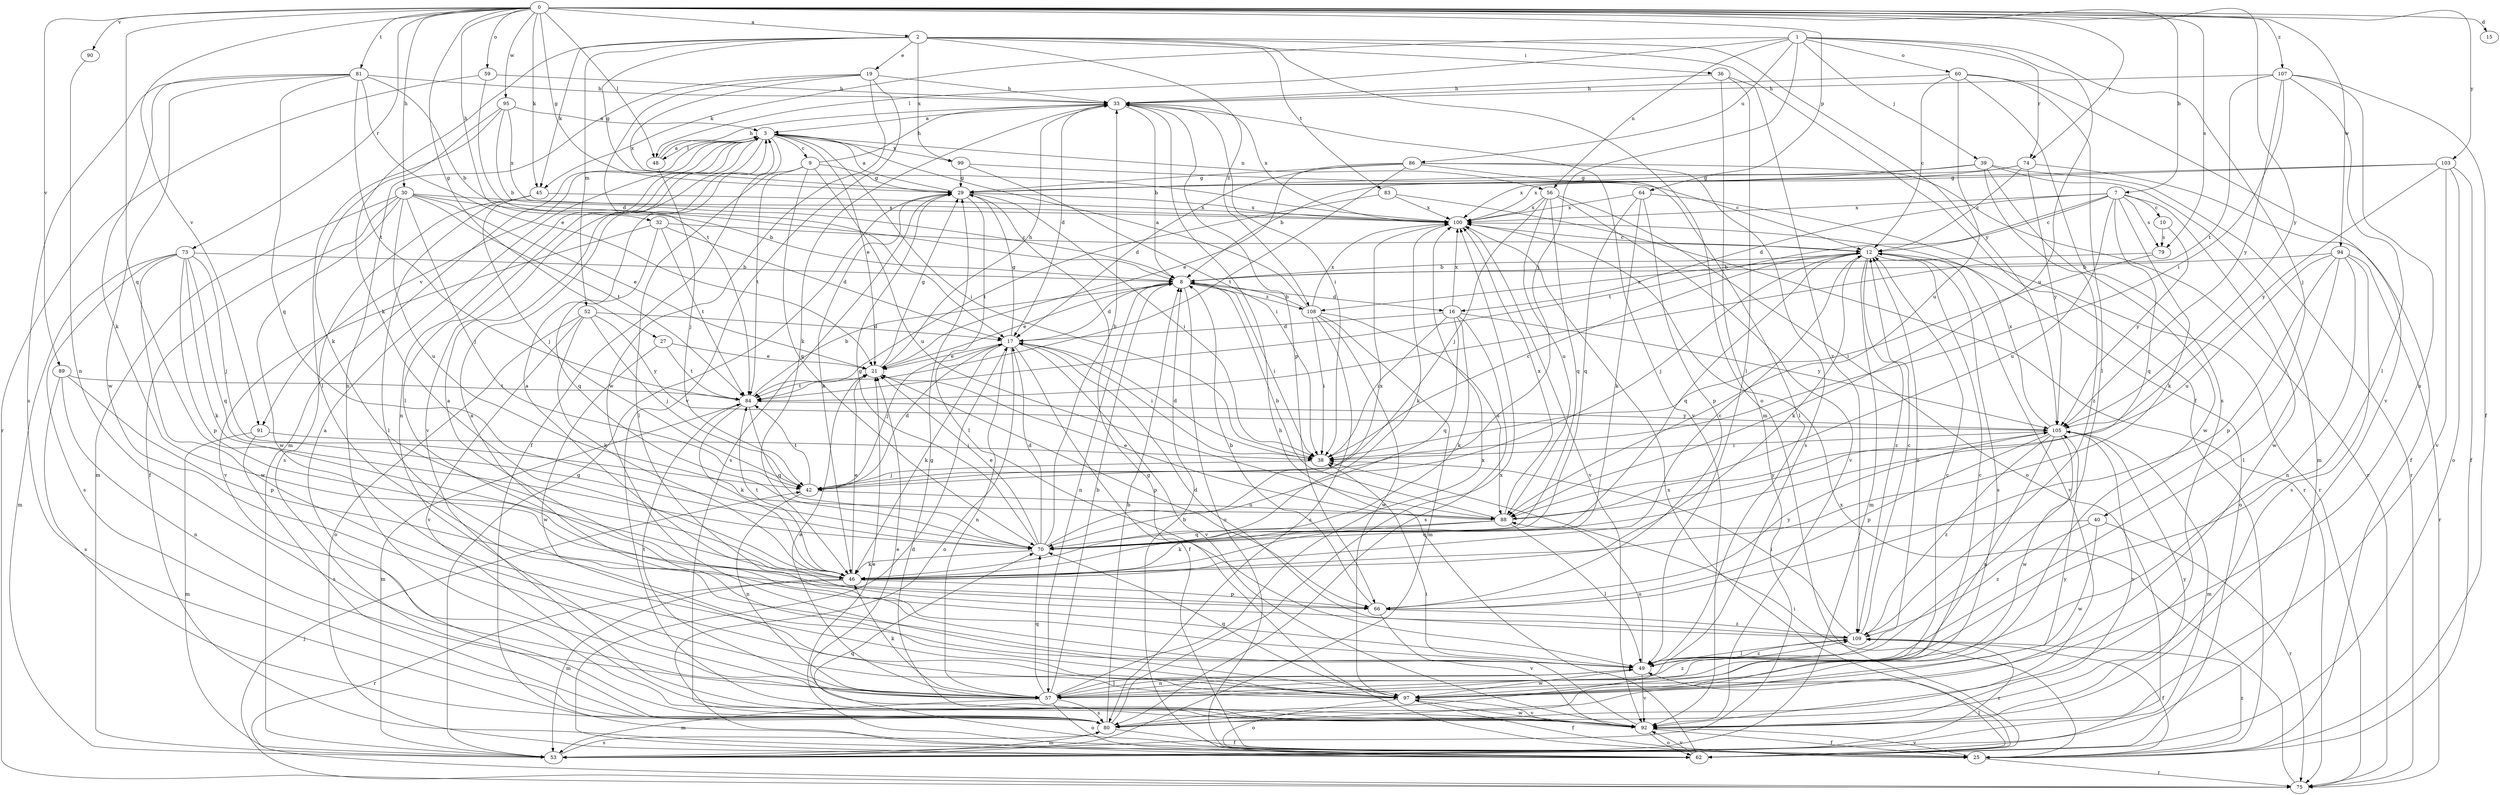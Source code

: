 strict digraph  {
0;
1;
2;
3;
7;
8;
9;
10;
12;
15;
16;
17;
19;
21;
25;
27;
29;
30;
32;
33;
36;
38;
39;
40;
42;
45;
46;
48;
49;
52;
53;
56;
57;
59;
60;
62;
64;
66;
70;
73;
74;
75;
79;
80;
81;
83;
84;
86;
88;
89;
90;
91;
92;
94;
95;
97;
99;
100;
103;
105;
107;
108;
109;
0 -> 2  [label=a];
0 -> 7  [label=b];
0 -> 15  [label=d];
0 -> 27  [label=g];
0 -> 29  [label=g];
0 -> 30  [label=h];
0 -> 32  [label=h];
0 -> 45  [label=k];
0 -> 48  [label=l];
0 -> 59  [label=o];
0 -> 64  [label=p];
0 -> 70  [label=q];
0 -> 73  [label=r];
0 -> 74  [label=r];
0 -> 79  [label=s];
0 -> 81  [label=t];
0 -> 89  [label=v];
0 -> 90  [label=v];
0 -> 91  [label=v];
0 -> 94  [label=w];
0 -> 95  [label=w];
0 -> 103  [label=y];
0 -> 105  [label=y];
0 -> 107  [label=z];
1 -> 39  [label=j];
1 -> 40  [label=j];
1 -> 42  [label=j];
1 -> 45  [label=k];
1 -> 48  [label=l];
1 -> 56  [label=n];
1 -> 60  [label=o];
1 -> 74  [label=r];
1 -> 86  [label=u];
1 -> 88  [label=u];
2 -> 19  [label=e];
2 -> 25  [label=f];
2 -> 29  [label=g];
2 -> 36  [label=i];
2 -> 45  [label=k];
2 -> 46  [label=k];
2 -> 52  [label=m];
2 -> 62  [label=o];
2 -> 83  [label=t];
2 -> 99  [label=x];
2 -> 105  [label=y];
2 -> 108  [label=z];
3 -> 9  [label=c];
3 -> 21  [label=e];
3 -> 25  [label=f];
3 -> 38  [label=i];
3 -> 48  [label=l];
3 -> 49  [label=l];
3 -> 53  [label=m];
3 -> 56  [label=n];
3 -> 57  [label=n];
3 -> 91  [label=v];
3 -> 92  [label=v];
3 -> 99  [label=x];
7 -> 10  [label=c];
7 -> 12  [label=c];
7 -> 16  [label=d];
7 -> 46  [label=k];
7 -> 70  [label=q];
7 -> 79  [label=s];
7 -> 84  [label=t];
7 -> 88  [label=u];
7 -> 97  [label=w];
7 -> 100  [label=x];
8 -> 16  [label=d];
8 -> 17  [label=d];
8 -> 21  [label=e];
8 -> 38  [label=i];
8 -> 57  [label=n];
8 -> 62  [label=o];
8 -> 108  [label=z];
9 -> 29  [label=g];
9 -> 33  [label=h];
9 -> 49  [label=l];
9 -> 70  [label=q];
9 -> 84  [label=t];
9 -> 88  [label=u];
10 -> 79  [label=s];
10 -> 105  [label=y];
12 -> 8  [label=b];
12 -> 42  [label=j];
12 -> 46  [label=k];
12 -> 53  [label=m];
12 -> 62  [label=o];
12 -> 70  [label=q];
12 -> 80  [label=s];
12 -> 92  [label=v];
12 -> 108  [label=z];
12 -> 109  [label=z];
16 -> 17  [label=d];
16 -> 38  [label=i];
16 -> 46  [label=k];
16 -> 70  [label=q];
16 -> 80  [label=s];
16 -> 100  [label=x];
16 -> 105  [label=y];
17 -> 21  [label=e];
17 -> 25  [label=f];
17 -> 29  [label=g];
17 -> 38  [label=i];
17 -> 42  [label=j];
17 -> 46  [label=k];
17 -> 57  [label=n];
17 -> 62  [label=o];
17 -> 92  [label=v];
19 -> 33  [label=h];
19 -> 57  [label=n];
19 -> 84  [label=t];
19 -> 92  [label=v];
19 -> 97  [label=w];
19 -> 100  [label=x];
21 -> 29  [label=g];
21 -> 33  [label=h];
21 -> 66  [label=p];
21 -> 84  [label=t];
25 -> 21  [label=e];
25 -> 29  [label=g];
25 -> 38  [label=i];
25 -> 70  [label=q];
25 -> 75  [label=r];
25 -> 92  [label=v];
25 -> 109  [label=z];
27 -> 21  [label=e];
27 -> 84  [label=t];
27 -> 97  [label=w];
29 -> 3  [label=a];
29 -> 38  [label=i];
29 -> 46  [label=k];
29 -> 49  [label=l];
29 -> 80  [label=s];
29 -> 100  [label=x];
30 -> 8  [label=b];
30 -> 21  [label=e];
30 -> 25  [label=f];
30 -> 42  [label=j];
30 -> 53  [label=m];
30 -> 84  [label=t];
30 -> 88  [label=u];
30 -> 97  [label=w];
30 -> 100  [label=x];
32 -> 12  [label=c];
32 -> 17  [label=d];
32 -> 70  [label=q];
32 -> 84  [label=t];
32 -> 92  [label=v];
33 -> 3  [label=a];
33 -> 8  [label=b];
33 -> 17  [label=d];
33 -> 38  [label=i];
33 -> 46  [label=k];
33 -> 66  [label=p];
33 -> 92  [label=v];
33 -> 100  [label=x];
36 -> 33  [label=h];
36 -> 49  [label=l];
36 -> 53  [label=m];
36 -> 109  [label=z];
38 -> 12  [label=c];
38 -> 17  [label=d];
38 -> 42  [label=j];
39 -> 8  [label=b];
39 -> 29  [label=g];
39 -> 53  [label=m];
39 -> 75  [label=r];
39 -> 97  [label=w];
39 -> 109  [label=z];
40 -> 70  [label=q];
40 -> 75  [label=r];
40 -> 97  [label=w];
40 -> 109  [label=z];
42 -> 17  [label=d];
42 -> 57  [label=n];
42 -> 84  [label=t];
42 -> 88  [label=u];
45 -> 42  [label=j];
45 -> 49  [label=l];
45 -> 80  [label=s];
45 -> 100  [label=x];
46 -> 12  [label=c];
46 -> 21  [label=e];
46 -> 53  [label=m];
46 -> 66  [label=p];
46 -> 75  [label=r];
46 -> 84  [label=t];
48 -> 3  [label=a];
48 -> 33  [label=h];
48 -> 42  [label=j];
49 -> 3  [label=a];
49 -> 12  [label=c];
49 -> 57  [label=n];
49 -> 88  [label=u];
49 -> 92  [label=v];
49 -> 97  [label=w];
49 -> 109  [label=z];
52 -> 17  [label=d];
52 -> 42  [label=j];
52 -> 46  [label=k];
52 -> 62  [label=o];
52 -> 92  [label=v];
52 -> 105  [label=y];
53 -> 29  [label=g];
53 -> 80  [label=s];
53 -> 109  [label=z];
56 -> 42  [label=j];
56 -> 62  [label=o];
56 -> 70  [label=q];
56 -> 88  [label=u];
56 -> 92  [label=v];
56 -> 100  [label=x];
57 -> 8  [label=b];
57 -> 12  [label=c];
57 -> 21  [label=e];
57 -> 46  [label=k];
57 -> 49  [label=l];
57 -> 53  [label=m];
57 -> 62  [label=o];
57 -> 70  [label=q];
57 -> 80  [label=s];
57 -> 84  [label=t];
57 -> 100  [label=x];
57 -> 109  [label=z];
59 -> 17  [label=d];
59 -> 33  [label=h];
59 -> 75  [label=r];
60 -> 12  [label=c];
60 -> 33  [label=h];
60 -> 49  [label=l];
60 -> 80  [label=s];
60 -> 88  [label=u];
60 -> 92  [label=v];
62 -> 8  [label=b];
62 -> 17  [label=d];
62 -> 33  [label=h];
62 -> 49  [label=l];
62 -> 92  [label=v];
62 -> 100  [label=x];
64 -> 46  [label=k];
64 -> 66  [label=p];
64 -> 70  [label=q];
64 -> 75  [label=r];
64 -> 100  [label=x];
66 -> 8  [label=b];
66 -> 92  [label=v];
66 -> 105  [label=y];
66 -> 109  [label=z];
70 -> 17  [label=d];
70 -> 21  [label=e];
70 -> 29  [label=g];
70 -> 33  [label=h];
70 -> 46  [label=k];
70 -> 100  [label=x];
73 -> 8  [label=b];
73 -> 42  [label=j];
73 -> 46  [label=k];
73 -> 53  [label=m];
73 -> 66  [label=p];
73 -> 70  [label=q];
73 -> 80  [label=s];
73 -> 97  [label=w];
74 -> 12  [label=c];
74 -> 25  [label=f];
74 -> 29  [label=g];
74 -> 100  [label=x];
74 -> 105  [label=y];
75 -> 42  [label=j];
75 -> 100  [label=x];
79 -> 8  [label=b];
79 -> 38  [label=i];
80 -> 3  [label=a];
80 -> 8  [label=b];
80 -> 25  [label=f];
80 -> 53  [label=m];
80 -> 100  [label=x];
80 -> 105  [label=y];
81 -> 8  [label=b];
81 -> 21  [label=e];
81 -> 33  [label=h];
81 -> 46  [label=k];
81 -> 70  [label=q];
81 -> 80  [label=s];
81 -> 84  [label=t];
81 -> 97  [label=w];
83 -> 75  [label=r];
83 -> 84  [label=t];
83 -> 100  [label=x];
84 -> 8  [label=b];
84 -> 46  [label=k];
84 -> 53  [label=m];
84 -> 70  [label=q];
84 -> 105  [label=y];
86 -> 17  [label=d];
86 -> 21  [label=e];
86 -> 29  [label=g];
86 -> 49  [label=l];
86 -> 75  [label=r];
86 -> 80  [label=s];
86 -> 84  [label=t];
88 -> 8  [label=b];
88 -> 21  [label=e];
88 -> 46  [label=k];
88 -> 49  [label=l];
88 -> 70  [label=q];
88 -> 100  [label=x];
88 -> 105  [label=y];
89 -> 57  [label=n];
89 -> 66  [label=p];
89 -> 80  [label=s];
89 -> 84  [label=t];
90 -> 57  [label=n];
91 -> 38  [label=i];
91 -> 53  [label=m];
91 -> 80  [label=s];
92 -> 21  [label=e];
92 -> 25  [label=f];
92 -> 29  [label=g];
92 -> 38  [label=i];
92 -> 62  [label=o];
92 -> 97  [label=w];
92 -> 105  [label=y];
94 -> 8  [label=b];
94 -> 49  [label=l];
94 -> 57  [label=n];
94 -> 66  [label=p];
94 -> 75  [label=r];
94 -> 80  [label=s];
94 -> 88  [label=u];
95 -> 3  [label=a];
95 -> 8  [label=b];
95 -> 46  [label=k];
95 -> 49  [label=l];
95 -> 100  [label=x];
97 -> 3  [label=a];
97 -> 12  [label=c];
97 -> 25  [label=f];
97 -> 62  [label=o];
97 -> 70  [label=q];
97 -> 92  [label=v];
99 -> 12  [label=c];
99 -> 29  [label=g];
99 -> 38  [label=i];
100 -> 12  [label=c];
100 -> 46  [label=k];
100 -> 92  [label=v];
103 -> 25  [label=f];
103 -> 29  [label=g];
103 -> 62  [label=o];
103 -> 92  [label=v];
103 -> 100  [label=x];
103 -> 105  [label=y];
105 -> 38  [label=i];
105 -> 53  [label=m];
105 -> 57  [label=n];
105 -> 66  [label=p];
105 -> 92  [label=v];
105 -> 97  [label=w];
105 -> 100  [label=x];
105 -> 109  [label=z];
107 -> 25  [label=f];
107 -> 33  [label=h];
107 -> 38  [label=i];
107 -> 49  [label=l];
107 -> 57  [label=n];
107 -> 84  [label=t];
107 -> 105  [label=y];
108 -> 3  [label=a];
108 -> 8  [label=b];
108 -> 38  [label=i];
108 -> 53  [label=m];
108 -> 80  [label=s];
108 -> 88  [label=u];
108 -> 97  [label=w];
108 -> 100  [label=x];
109 -> 3  [label=a];
109 -> 12  [label=c];
109 -> 17  [label=d];
109 -> 25  [label=f];
109 -> 38  [label=i];
109 -> 49  [label=l];
}
